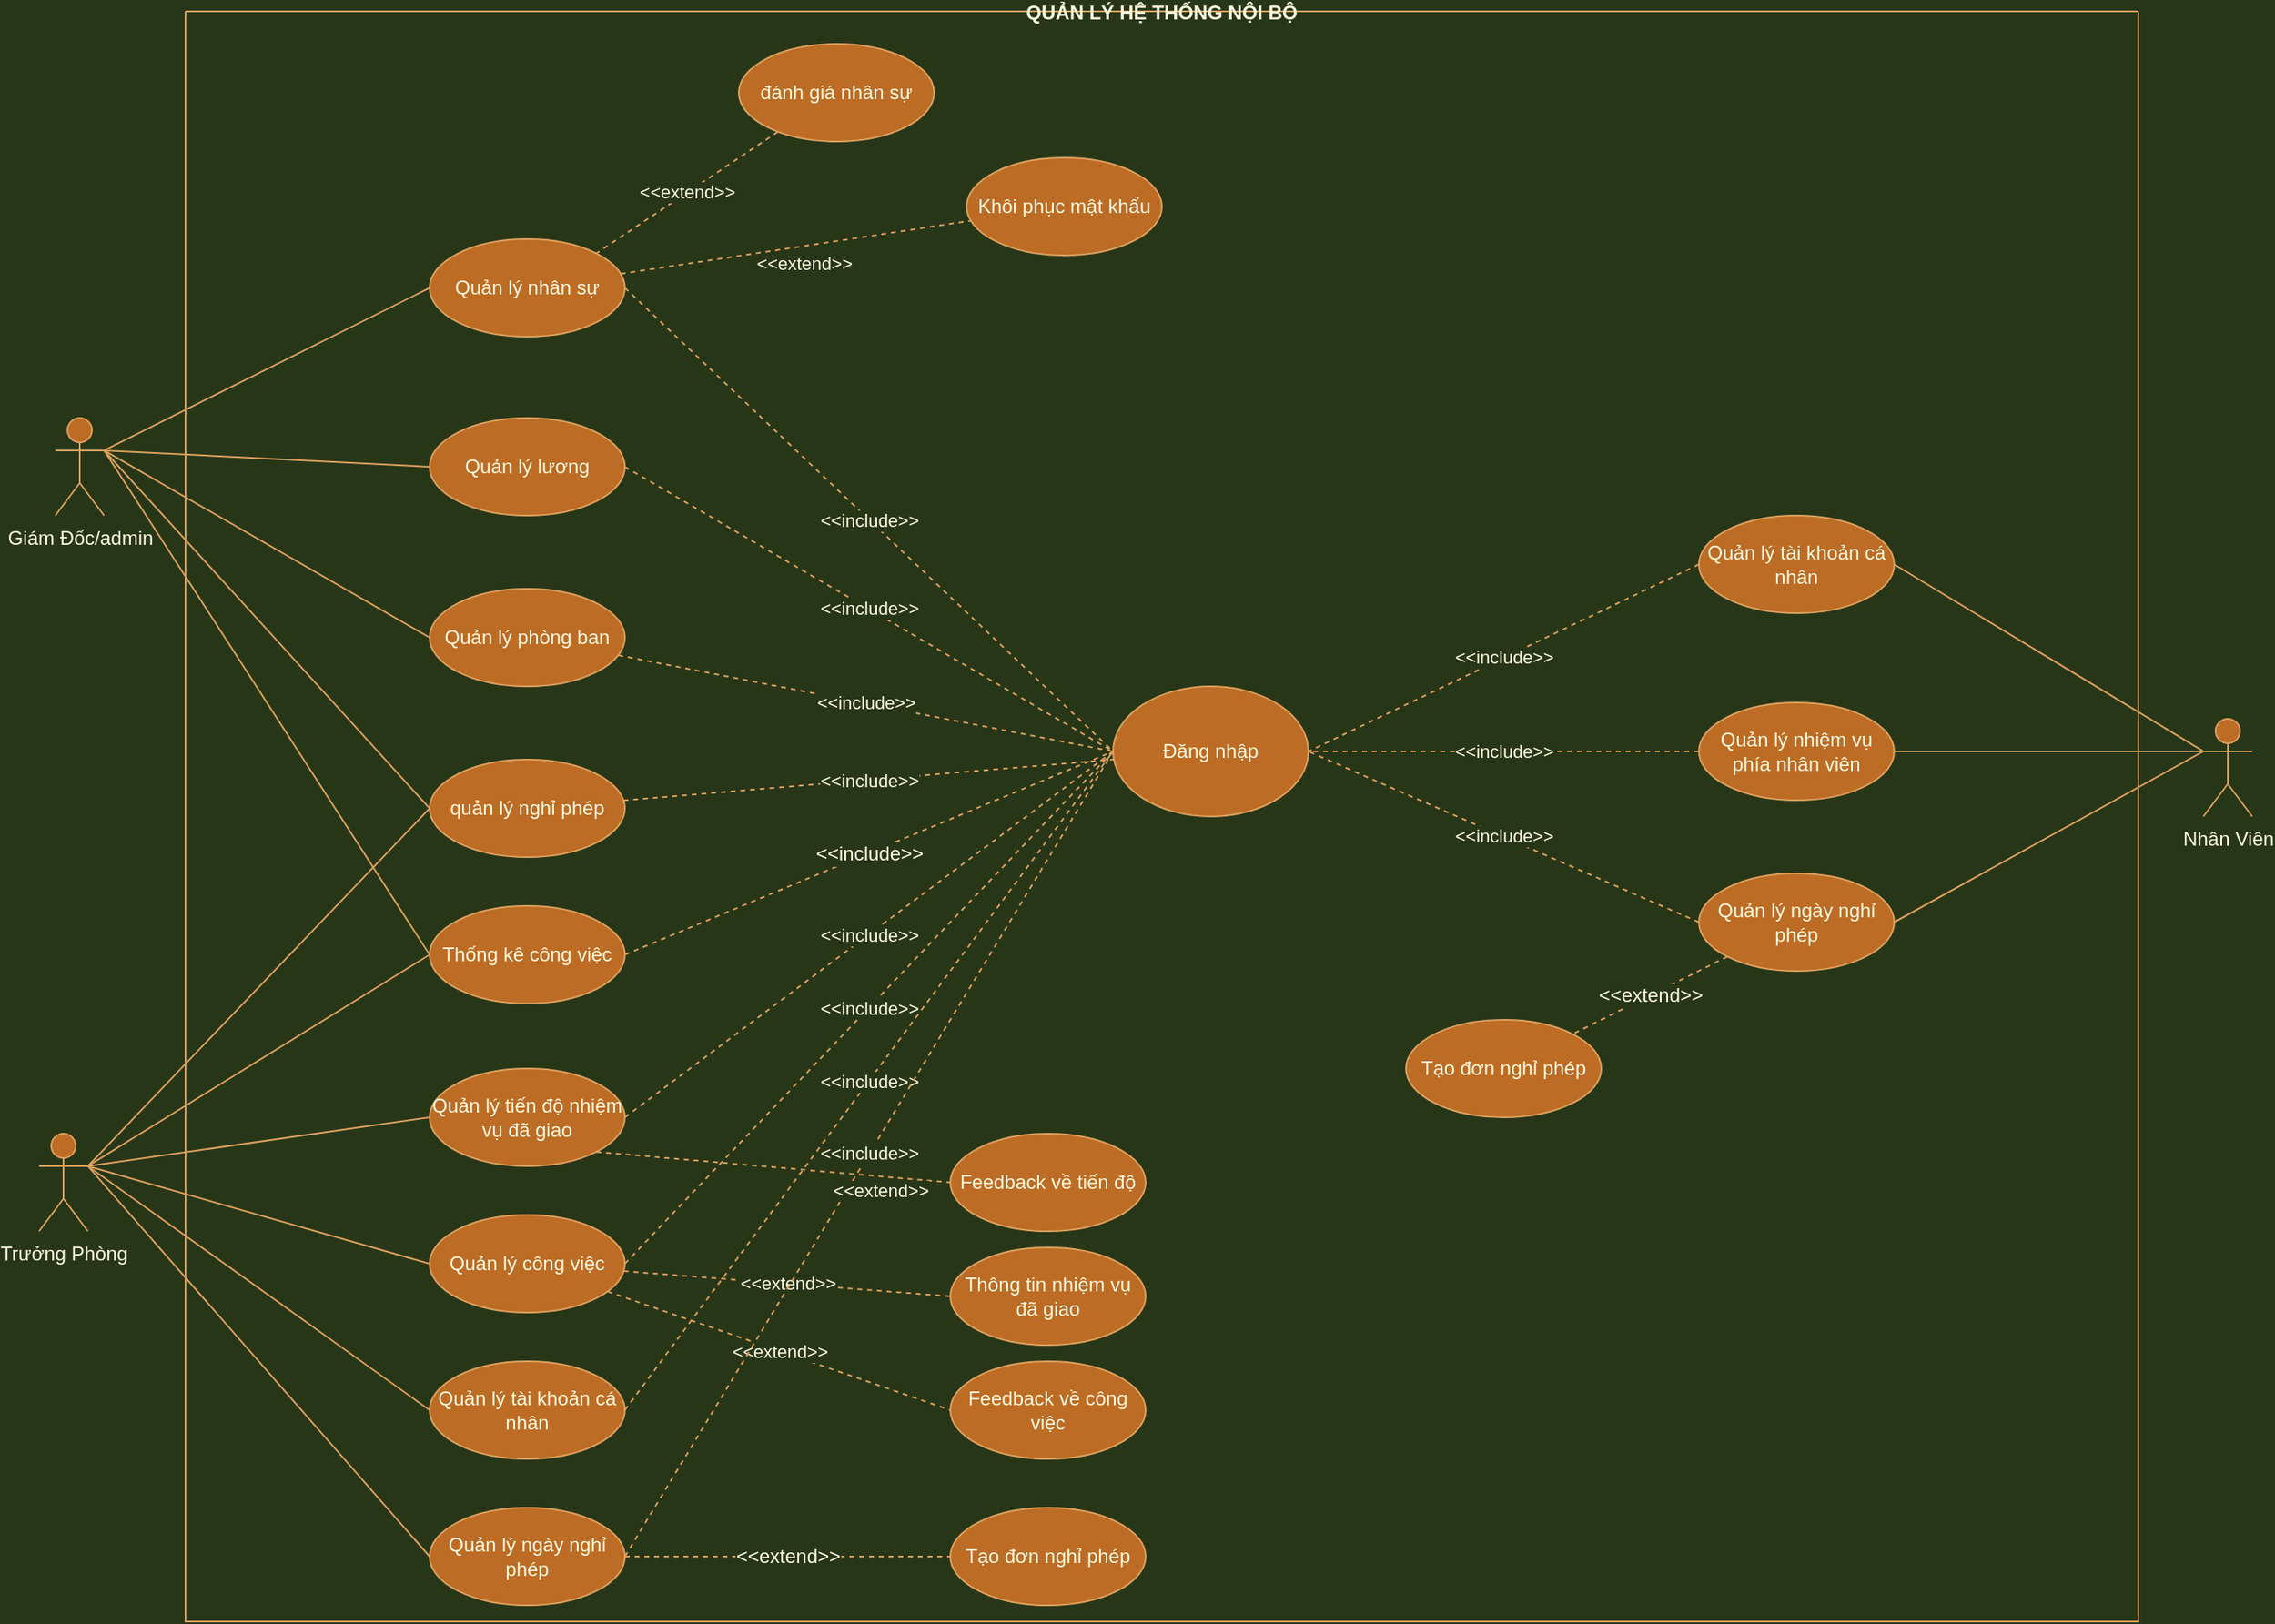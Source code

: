 <mxfile version="20.5.3" type="device"><diagram id="GiETbPcS35tN6zhyfI2g" name="Trang-1"><mxGraphModel dx="2031" dy="1189" grid="1" gridSize="10" guides="1" tooltips="1" connect="1" arrows="1" fold="1" page="1" pageScale="1" pageWidth="827" pageHeight="1169" background="#283618" math="0" shadow="0"><root><mxCell id="0"/><mxCell id="1" parent="0"/><mxCell id="dAQpzEV5HcNMmyBD3IPB-27" style="edgeStyle=none;rounded=0;orthogonalLoop=1;jettySize=auto;html=1;entryX=0;entryY=0.5;entryDx=0;entryDy=0;strokeColor=#DDA15E;endArrow=none;endFill=0;exitX=1;exitY=0.333;exitDx=0;exitDy=0;exitPerimeter=0;labelBackgroundColor=#283618;fontColor=#FEFAE0;" parent="1" source="phV2GJ7f50t31LZshXos-1" target="ZTMuqCtrgcy4OOB_CMcy-20" edge="1"><mxGeometry relative="1" as="geometry"/></mxCell><mxCell id="dAQpzEV5HcNMmyBD3IPB-34" style="edgeStyle=none;rounded=0;orthogonalLoop=1;jettySize=auto;html=1;entryX=0;entryY=0.5;entryDx=0;entryDy=0;strokeColor=#DDA15E;endArrow=none;endFill=0;exitX=1;exitY=0.333;exitDx=0;exitDy=0;exitPerimeter=0;labelBackgroundColor=#283618;fontColor=#FEFAE0;" parent="1" source="phV2GJ7f50t31LZshXos-1" target="dAQpzEV5HcNMmyBD3IPB-19" edge="1"><mxGeometry relative="1" as="geometry"/></mxCell><mxCell id="ZTMuqCtrgcy4OOB_CMcy-5" style="edgeStyle=none;rounded=0;orthogonalLoop=1;jettySize=auto;html=1;entryX=0;entryY=0.5;entryDx=0;entryDy=0;endArrow=none;endFill=0;exitX=1;exitY=0.333;exitDx=0;exitDy=0;exitPerimeter=0;labelBackgroundColor=#283618;strokeColor=#DDA15E;fontColor=#FEFAE0;" parent="1" source="phV2GJ7f50t31LZshXos-1" target="dAQpzEV5HcNMmyBD3IPB-23" edge="1"><mxGeometry relative="1" as="geometry"/></mxCell><mxCell id="H8R-4dPnPvoHGWvk-6CQ-13" style="edgeStyle=none;rounded=0;orthogonalLoop=1;jettySize=auto;html=1;exitX=1;exitY=0.333;exitDx=0;exitDy=0;exitPerimeter=0;entryX=0;entryY=0.5;entryDx=0;entryDy=0;strokeColor=#DDA15E;fontColor=#FEFAE0;endArrow=none;endFill=0;fillColor=#BC6C25;labelBackgroundColor=#283618;" parent="1" source="phV2GJ7f50t31LZshXos-1" target="H8R-4dPnPvoHGWvk-6CQ-12" edge="1"><mxGeometry relative="1" as="geometry"/></mxCell><mxCell id="H8R-4dPnPvoHGWvk-6CQ-23" style="rounded=0;orthogonalLoop=1;jettySize=auto;html=1;entryX=0;entryY=0.5;entryDx=0;entryDy=0;strokeColor=#DDA15E;fontColor=#FEFAE0;fillColor=#BC6C25;endArrow=none;endFill=0;labelBackgroundColor=#283618;exitX=1;exitY=0.333;exitDx=0;exitDy=0;exitPerimeter=0;" parent="1" source="phV2GJ7f50t31LZshXos-1" target="H8R-4dPnPvoHGWvk-6CQ-22" edge="1"><mxGeometry relative="1" as="geometry"/></mxCell><mxCell id="QoNhSnyAdRb73HrSx7_d-1" style="rounded=0;orthogonalLoop=1;jettySize=auto;html=1;exitX=1;exitY=0.333;exitDx=0;exitDy=0;exitPerimeter=0;entryX=0;entryY=0.5;entryDx=0;entryDy=0;endArrow=none;endFill=0;labelBackgroundColor=#283618;strokeColor=#DDA15E;fontColor=#FEFAE0;" parent="1" source="phV2GJ7f50t31LZshXos-1" target="H8R-4dPnPvoHGWvk-6CQ-44" edge="1"><mxGeometry relative="1" as="geometry"/></mxCell><mxCell id="phV2GJ7f50t31LZshXos-1" value="Trưởng Phòng" style="shape=umlActor;verticalLabelPosition=bottom;verticalAlign=top;html=1;outlineConnect=0;fillColor=#BC6C25;strokeColor=#DDA15E;fontColor=#FEFAE0;" parent="1" vertex="1"><mxGeometry x="80" y="720" width="30" height="60" as="geometry"/></mxCell><mxCell id="dAQpzEV5HcNMmyBD3IPB-26" style="rounded=0;orthogonalLoop=1;jettySize=auto;html=1;entryX=1;entryY=0.5;entryDx=0;entryDy=0;strokeColor=#DDA15E;endArrow=none;endFill=0;exitX=0;exitY=0.333;exitDx=0;exitDy=0;exitPerimeter=0;labelBackgroundColor=#283618;fontColor=#FEFAE0;" parent="1" source="phV2GJ7f50t31LZshXos-3" target="dAQpzEV5HcNMmyBD3IPB-25" edge="1"><mxGeometry relative="1" as="geometry"/></mxCell><mxCell id="dAQpzEV5HcNMmyBD3IPB-36" style="edgeStyle=none;rounded=0;orthogonalLoop=1;jettySize=auto;html=1;entryX=1;entryY=0.5;entryDx=0;entryDy=0;strokeColor=#DDA15E;endArrow=none;endFill=0;exitX=0;exitY=0.333;exitDx=0;exitDy=0;exitPerimeter=0;labelBackgroundColor=#283618;fontColor=#FEFAE0;" parent="1" source="phV2GJ7f50t31LZshXos-3" target="dAQpzEV5HcNMmyBD3IPB-35" edge="1"><mxGeometry relative="1" as="geometry"><mxPoint x="1320" y="280" as="sourcePoint"/><mxPoint x="1510" y="480" as="targetPoint"/></mxGeometry></mxCell><mxCell id="H8R-4dPnPvoHGWvk-6CQ-15" style="edgeStyle=none;rounded=0;orthogonalLoop=1;jettySize=auto;html=1;entryX=1;entryY=0.5;entryDx=0;entryDy=0;strokeColor=#DDA15E;fontColor=#FEFAE0;endArrow=none;endFill=0;fillColor=#BC6C25;labelBackgroundColor=#283618;exitX=0;exitY=0.333;exitDx=0;exitDy=0;exitPerimeter=0;" parent="1" source="phV2GJ7f50t31LZshXos-3" target="H8R-4dPnPvoHGWvk-6CQ-14" edge="1"><mxGeometry relative="1" as="geometry"/></mxCell><mxCell id="phV2GJ7f50t31LZshXos-3" value="Nhân Viên" style="shape=umlActor;verticalLabelPosition=bottom;verticalAlign=top;html=1;outlineConnect=0;fillColor=#BC6C25;strokeColor=#DDA15E;fontColor=#FEFAE0;" parent="1" vertex="1"><mxGeometry x="1410" y="465" width="30" height="60" as="geometry"/></mxCell><mxCell id="dAQpzEV5HcNMmyBD3IPB-4" style="rounded=0;orthogonalLoop=1;jettySize=auto;html=1;entryX=0;entryY=0.5;entryDx=0;entryDy=0;endArrow=none;endFill=0;exitX=1;exitY=0.333;exitDx=0;exitDy=0;exitPerimeter=0;labelBackgroundColor=#283618;strokeColor=#DDA15E;fontColor=#FEFAE0;" parent="1" source="phV2GJ7f50t31LZshXos-4" target="dAQpzEV5HcNMmyBD3IPB-15" edge="1"><mxGeometry relative="1" as="geometry"><mxPoint x="340.0" y="310" as="targetPoint"/></mxGeometry></mxCell><mxCell id="dAQpzEV5HcNMmyBD3IPB-6" style="rounded=0;orthogonalLoop=1;jettySize=auto;html=1;exitX=1;exitY=0.333;exitDx=0;exitDy=0;exitPerimeter=0;entryX=0;entryY=0.5;entryDx=0;entryDy=0;strokeColor=none;labelBackgroundColor=#283618;fontColor=#FEFAE0;" parent="1" source="phV2GJ7f50t31LZshXos-4" edge="1"><mxGeometry relative="1" as="geometry"><mxPoint x="340.0" y="420" as="targetPoint"/></mxGeometry></mxCell><mxCell id="dAQpzEV5HcNMmyBD3IPB-29" style="edgeStyle=none;rounded=0;orthogonalLoop=1;jettySize=auto;html=1;entryX=0;entryY=0.5;entryDx=0;entryDy=0;strokeColor=#DDA15E;endArrow=none;endFill=0;exitX=1;exitY=0.333;exitDx=0;exitDy=0;exitPerimeter=0;labelBackgroundColor=#283618;fontColor=#FEFAE0;" parent="1" source="phV2GJ7f50t31LZshXos-4" target="dAQpzEV5HcNMmyBD3IPB-16" edge="1"><mxGeometry relative="1" as="geometry"/></mxCell><mxCell id="ZTMuqCtrgcy4OOB_CMcy-1" style="rounded=0;orthogonalLoop=1;jettySize=auto;html=1;entryX=0;entryY=0.5;entryDx=0;entryDy=0;endArrow=none;endFill=0;exitX=1;exitY=0.333;exitDx=0;exitDy=0;exitPerimeter=0;labelBackgroundColor=#283618;strokeColor=#DDA15E;fontColor=#FEFAE0;" parent="1" source="phV2GJ7f50t31LZshXos-4" target="dAQpzEV5HcNMmyBD3IPB-31" edge="1"><mxGeometry relative="1" as="geometry"/></mxCell><mxCell id="ZTMuqCtrgcy4OOB_CMcy-4" style="edgeStyle=none;rounded=0;orthogonalLoop=1;jettySize=auto;html=1;entryX=0;entryY=0.5;entryDx=0;entryDy=0;endArrow=none;endFill=0;exitX=1;exitY=0.333;exitDx=0;exitDy=0;exitPerimeter=0;labelBackgroundColor=#283618;strokeColor=#DDA15E;fontColor=#FEFAE0;" parent="1" source="phV2GJ7f50t31LZshXos-4" target="dAQpzEV5HcNMmyBD3IPB-23" edge="1"><mxGeometry relative="1" as="geometry"/></mxCell><mxCell id="H8R-4dPnPvoHGWvk-6CQ-45" style="edgeStyle=none;rounded=0;orthogonalLoop=1;jettySize=auto;html=1;exitX=1;exitY=0.333;exitDx=0;exitDy=0;exitPerimeter=0;entryX=0;entryY=0.5;entryDx=0;entryDy=0;labelBackgroundColor=#283618;strokeColor=#DDA15E;fontSize=12;fontColor=#FEFAE0;endArrow=none;endFill=0;fillColor=#BC6C25;" parent="1" source="phV2GJ7f50t31LZshXos-4" target="H8R-4dPnPvoHGWvk-6CQ-44" edge="1"><mxGeometry relative="1" as="geometry"/></mxCell><mxCell id="phV2GJ7f50t31LZshXos-4" value="Giám Đốc/admin" style="shape=umlActor;verticalLabelPosition=bottom;verticalAlign=top;html=1;outlineConnect=0;fillColor=#BC6C25;strokeColor=#DDA15E;fontColor=#FEFAE0;" parent="1" vertex="1"><mxGeometry x="90" y="280" width="30" height="60" as="geometry"/></mxCell><mxCell id="dAQpzEV5HcNMmyBD3IPB-12" value="Đăng nhập" style="ellipse;whiteSpace=wrap;html=1;fillColor=#BC6C25;strokeColor=#DDA15E;fontColor=#FEFAE0;" parent="1" vertex="1"><mxGeometry x="740" y="445" width="120" height="80" as="geometry"/></mxCell><mxCell id="ZTMuqCtrgcy4OOB_CMcy-10" value="&amp;lt;&amp;lt;include&amp;gt;&amp;gt;" style="edgeStyle=none;rounded=0;orthogonalLoop=1;jettySize=auto;html=1;entryX=0;entryY=0.5;entryDx=0;entryDy=0;dashed=1;endArrow=none;endFill=0;labelBackgroundColor=#283618;strokeColor=#DDA15E;fontColor=#FEFAE0;exitX=1;exitY=0.5;exitDx=0;exitDy=0;" parent="1" source="dAQpzEV5HcNMmyBD3IPB-15" target="dAQpzEV5HcNMmyBD3IPB-12" edge="1"><mxGeometry relative="1" as="geometry"/></mxCell><mxCell id="ZTMuqCtrgcy4OOB_CMcy-19" value="&amp;lt;&amp;lt;extend&amp;gt;&amp;gt;" style="edgeStyle=none;rounded=0;orthogonalLoop=1;jettySize=auto;html=1;dashed=1;endArrow=none;endFill=0;labelBackgroundColor=#283618;strokeColor=#DDA15E;fontColor=#FEFAE0;" parent="1" source="dAQpzEV5HcNMmyBD3IPB-15" target="ZTMuqCtrgcy4OOB_CMcy-18" edge="1"><mxGeometry x="0.028" y="-11" relative="1" as="geometry"><mxPoint as="offset"/></mxGeometry></mxCell><mxCell id="dAQpzEV5HcNMmyBD3IPB-15" value="Quản lý nhân sự" style="ellipse;whiteSpace=wrap;html=1;fillColor=#BC6C25;strokeColor=#DDA15E;fontColor=#FEFAE0;" parent="1" vertex="1"><mxGeometry x="320" y="170" width="120" height="60" as="geometry"/></mxCell><mxCell id="ZTMuqCtrgcy4OOB_CMcy-13" value="&amp;lt;&amp;lt;include&amp;gt;&amp;gt;" style="edgeStyle=none;rounded=0;orthogonalLoop=1;jettySize=auto;html=1;dashed=1;endArrow=none;endFill=0;entryX=0;entryY=0.5;entryDx=0;entryDy=0;labelBackgroundColor=#283618;strokeColor=#DDA15E;fontColor=#FEFAE0;" parent="1" source="dAQpzEV5HcNMmyBD3IPB-16" target="dAQpzEV5HcNMmyBD3IPB-12" edge="1"><mxGeometry relative="1" as="geometry"><mxPoint x="670" y="500" as="targetPoint"/></mxGeometry></mxCell><mxCell id="dAQpzEV5HcNMmyBD3IPB-16" value="Quản lý phòng ban" style="ellipse;whiteSpace=wrap;html=1;fillColor=#BC6C25;strokeColor=#DDA15E;fontColor=#FEFAE0;" parent="1" vertex="1"><mxGeometry x="320" y="385" width="120" height="60" as="geometry"/></mxCell><mxCell id="ZTMuqCtrgcy4OOB_CMcy-15" value="&amp;lt;&amp;lt;include&amp;gt;&amp;gt;" style="edgeStyle=none;rounded=0;orthogonalLoop=1;jettySize=auto;html=1;entryX=0;entryY=0.5;entryDx=0;entryDy=0;dashed=1;endArrow=none;endFill=0;labelBackgroundColor=#283618;strokeColor=#DDA15E;fontColor=#FEFAE0;exitX=1;exitY=0.5;exitDx=0;exitDy=0;" parent="1" source="dAQpzEV5HcNMmyBD3IPB-19" target="dAQpzEV5HcNMmyBD3IPB-12" edge="1"><mxGeometry relative="1" as="geometry"/></mxCell><mxCell id="ax5FGe-FFvuoaq9dwRGL-4" value="&amp;lt;&amp;lt;extend&amp;gt;&amp;gt;" style="rounded=0;orthogonalLoop=1;jettySize=auto;html=1;entryX=0;entryY=0.5;entryDx=0;entryDy=0;dashed=1;endArrow=none;endFill=0;labelBackgroundColor=#283618;strokeColor=#DDA15E;fontColor=#FEFAE0;" parent="1" source="dAQpzEV5HcNMmyBD3IPB-19" target="ax5FGe-FFvuoaq9dwRGL-2" edge="1"><mxGeometry relative="1" as="geometry"/></mxCell><mxCell id="QoNhSnyAdRb73HrSx7_d-3" value="&amp;lt;&amp;lt;extend&amp;gt;&amp;gt;" style="rounded=0;orthogonalLoop=1;jettySize=auto;html=1;strokeColor=#DDA15E;fontColor=#FEFAE0;fillColor=#BC6C25;dashed=1;endArrow=none;endFill=0;entryX=0;entryY=0.5;entryDx=0;entryDy=0;labelBackgroundColor=#283618;" parent="1" source="dAQpzEV5HcNMmyBD3IPB-19" target="QoNhSnyAdRb73HrSx7_d-4" edge="1"><mxGeometry relative="1" as="geometry"/></mxCell><mxCell id="dAQpzEV5HcNMmyBD3IPB-19" value="Quản lý công việc" style="ellipse;whiteSpace=wrap;html=1;fillColor=#BC6C25;strokeColor=#DDA15E;fontColor=#FEFAE0;" parent="1" vertex="1"><mxGeometry x="320" y="770" width="120" height="60" as="geometry"/></mxCell><mxCell id="ZTMuqCtrgcy4OOB_CMcy-14" value="&amp;lt;&amp;lt;include&amp;gt;&amp;gt;" style="edgeStyle=none;rounded=0;orthogonalLoop=1;jettySize=auto;html=1;dashed=1;endArrow=none;endFill=0;labelBackgroundColor=#283618;strokeColor=#DDA15E;fontColor=#FEFAE0;" parent="1" source="dAQpzEV5HcNMmyBD3IPB-23" target="dAQpzEV5HcNMmyBD3IPB-12" edge="1"><mxGeometry relative="1" as="geometry"/></mxCell><mxCell id="dAQpzEV5HcNMmyBD3IPB-23" value="quản lý nghỉ phép" style="ellipse;whiteSpace=wrap;html=1;fillColor=#BC6C25;strokeColor=#DDA15E;fontColor=#FEFAE0;" parent="1" vertex="1"><mxGeometry x="320" y="490" width="120" height="60" as="geometry"/></mxCell><mxCell id="ZTMuqCtrgcy4OOB_CMcy-16" value="&amp;lt;&amp;lt;include&amp;gt;&amp;gt;" style="edgeStyle=none;rounded=0;orthogonalLoop=1;jettySize=auto;html=1;entryX=1;entryY=0.5;entryDx=0;entryDy=0;dashed=1;endArrow=none;endFill=0;exitX=0;exitY=0.5;exitDx=0;exitDy=0;labelBackgroundColor=#283618;strokeColor=#DDA15E;fontColor=#FEFAE0;" parent="1" source="dAQpzEV5HcNMmyBD3IPB-25" target="dAQpzEV5HcNMmyBD3IPB-12" edge="1"><mxGeometry relative="1" as="geometry"/></mxCell><mxCell id="ZTMuqCtrgcy4OOB_CMcy-9" value="&amp;lt;&amp;lt;include&amp;gt;&amp;gt;" style="edgeStyle=none;rounded=0;orthogonalLoop=1;jettySize=auto;html=1;entryX=0;entryY=0.5;entryDx=0;entryDy=0;endArrow=none;endFill=0;dashed=1;labelBackgroundColor=#283618;strokeColor=#DDA15E;fontColor=#FEFAE0;exitX=1;exitY=0.5;exitDx=0;exitDy=0;" parent="1" source="dAQpzEV5HcNMmyBD3IPB-31" target="dAQpzEV5HcNMmyBD3IPB-12" edge="1"><mxGeometry relative="1" as="geometry"/></mxCell><mxCell id="dAQpzEV5HcNMmyBD3IPB-31" value="Quản lý lương" style="ellipse;whiteSpace=wrap;html=1;fillColor=#BC6C25;strokeColor=#DDA15E;fontColor=#FEFAE0;" parent="1" vertex="1"><mxGeometry x="320" y="280" width="120" height="60" as="geometry"/></mxCell><mxCell id="dAQpzEV5HcNMmyBD3IPB-33" value="&amp;lt;&amp;lt;extend&amp;gt;&amp;gt;" style="edgeStyle=none;rounded=0;orthogonalLoop=1;jettySize=auto;html=1;entryX=1;entryY=0;entryDx=0;entryDy=0;strokeColor=#DDA15E;endArrow=none;endFill=0;dashed=1;labelBackgroundColor=#283618;fontColor=#FEFAE0;" parent="1" source="dAQpzEV5HcNMmyBD3IPB-32" target="dAQpzEV5HcNMmyBD3IPB-15" edge="1"><mxGeometry relative="1" as="geometry"/></mxCell><mxCell id="dAQpzEV5HcNMmyBD3IPB-32" value="đánh giá nhân sự" style="ellipse;whiteSpace=wrap;html=1;fillColor=#BC6C25;strokeColor=#DDA15E;fontColor=#FEFAE0;" parent="1" vertex="1"><mxGeometry x="510" y="50" width="120" height="60" as="geometry"/></mxCell><mxCell id="ZTMuqCtrgcy4OOB_CMcy-17" value="&amp;lt;&amp;lt;include&amp;gt;&amp;gt;" style="edgeStyle=none;rounded=0;orthogonalLoop=1;jettySize=auto;html=1;entryX=1;entryY=0.5;entryDx=0;entryDy=0;dashed=1;endArrow=none;endFill=0;exitX=0;exitY=0.5;exitDx=0;exitDy=0;labelBackgroundColor=#283618;strokeColor=#DDA15E;fontColor=#FEFAE0;" parent="1" source="dAQpzEV5HcNMmyBD3IPB-35" target="dAQpzEV5HcNMmyBD3IPB-12" edge="1"><mxGeometry relative="1" as="geometry"/></mxCell><mxCell id="ZTMuqCtrgcy4OOB_CMcy-6" style="edgeStyle=none;rounded=0;orthogonalLoop=1;jettySize=auto;html=1;exitX=1;exitY=1;exitDx=0;exitDy=0;endArrow=none;endFill=0;labelBackgroundColor=#283618;strokeColor=#DDA15E;fontColor=#FEFAE0;" parent="1" source="dAQpzEV5HcNMmyBD3IPB-31" target="dAQpzEV5HcNMmyBD3IPB-31" edge="1"><mxGeometry relative="1" as="geometry"/></mxCell><mxCell id="ZTMuqCtrgcy4OOB_CMcy-18" value="Khôi phục mật khẩu" style="ellipse;whiteSpace=wrap;html=1;fillColor=#BC6C25;strokeColor=#DDA15E;fontColor=#FEFAE0;" parent="1" vertex="1"><mxGeometry x="650" y="120" width="120" height="60" as="geometry"/></mxCell><mxCell id="H8R-4dPnPvoHGWvk-6CQ-1" value="&amp;lt;&amp;lt;include&amp;gt;&amp;gt;" style="rounded=0;orthogonalLoop=1;jettySize=auto;html=1;entryX=0;entryY=0.5;entryDx=0;entryDy=0;dashed=1;labelBackgroundColor=#283618;strokeColor=#DDA15E;fontColor=#FEFAE0;endArrow=none;endFill=0;exitX=1;exitY=0.5;exitDx=0;exitDy=0;" parent="1" source="ZTMuqCtrgcy4OOB_CMcy-20" target="dAQpzEV5HcNMmyBD3IPB-12" edge="1"><mxGeometry relative="1" as="geometry"/></mxCell><mxCell id="ZTMuqCtrgcy4OOB_CMcy-20" value="Quản lý tài khoản cá nhân" style="ellipse;whiteSpace=wrap;html=1;fillColor=#BC6C25;strokeColor=#DDA15E;fontColor=#FEFAE0;" parent="1" vertex="1"><mxGeometry x="320" y="860" width="120" height="60" as="geometry"/></mxCell><mxCell id="H8R-4dPnPvoHGWvk-6CQ-3" value="Tạo đơn nghỉ phép" style="ellipse;whiteSpace=wrap;html=1;strokeColor=#DDA15E;fontColor=#FEFAE0;fillColor=#BC6C25;" parent="1" vertex="1"><mxGeometry x="920" y="650" width="120" height="60" as="geometry"/></mxCell><mxCell id="H8R-4dPnPvoHGWvk-6CQ-20" value="&lt;span style=&quot;background-color: rgb(40, 54, 24);&quot;&gt;&amp;lt;&amp;lt;include&amp;gt;&amp;gt;&lt;/span&gt;" style="edgeStyle=none;rounded=0;orthogonalLoop=1;jettySize=auto;html=1;entryX=0;entryY=0.5;entryDx=0;entryDy=0;strokeColor=#DDA15E;fontColor=#FEFAE0;endArrow=none;endFill=0;fillColor=#BC6C25;dashed=1;labelBackgroundColor=#283618;exitX=1;exitY=0.5;exitDx=0;exitDy=0;" parent="1" source="H8R-4dPnPvoHGWvk-6CQ-12" target="dAQpzEV5HcNMmyBD3IPB-12" edge="1"><mxGeometry relative="1" as="geometry"/></mxCell><mxCell id="H8R-4dPnPvoHGWvk-6CQ-12" value="Quản lý tiến độ nhiệm vụ đã giao" style="ellipse;whiteSpace=wrap;html=1;strokeColor=#DDA15E;fontColor=#FEFAE0;fillColor=#BC6C25;" parent="1" vertex="1"><mxGeometry x="320" y="680" width="120" height="60" as="geometry"/></mxCell><mxCell id="H8R-4dPnPvoHGWvk-6CQ-21" value="&lt;span style=&quot;background-color: rgb(40, 54, 24);&quot;&gt;&amp;lt;&amp;lt;include&amp;gt;&amp;gt;&lt;/span&gt;" style="rounded=0;orthogonalLoop=1;jettySize=auto;html=1;entryX=1;entryY=0.5;entryDx=0;entryDy=0;strokeColor=#DDA15E;fontColor=#FEFAE0;fillColor=#BC6C25;dashed=1;labelBackgroundColor=#283618;endArrow=none;endFill=0;exitX=0;exitY=0.5;exitDx=0;exitDy=0;" parent="1" source="H8R-4dPnPvoHGWvk-6CQ-14" target="dAQpzEV5HcNMmyBD3IPB-12" edge="1"><mxGeometry relative="1" as="geometry"/></mxCell><mxCell id="H8R-4dPnPvoHGWvk-6CQ-41" value="&amp;lt;&amp;lt;extend&amp;gt;&amp;gt;" style="edgeStyle=none;rounded=0;orthogonalLoop=1;jettySize=auto;html=1;entryX=1;entryY=0;entryDx=0;entryDy=0;labelBackgroundColor=#283618;strokeColor=#DDA15E;fontSize=12;fontColor=#FEFAE0;endArrow=none;endFill=0;fillColor=#BC6C25;dashed=1;" parent="1" source="H8R-4dPnPvoHGWvk-6CQ-14" target="H8R-4dPnPvoHGWvk-6CQ-3" edge="1"><mxGeometry relative="1" as="geometry"/></mxCell><mxCell id="H8R-4dPnPvoHGWvk-6CQ-14" value="Quản lý ngày nghỉ phép" style="ellipse;whiteSpace=wrap;html=1;strokeColor=#DDA15E;fontColor=#FEFAE0;fillColor=#BC6C25;" parent="1" vertex="1"><mxGeometry x="1100" y="560" width="120" height="60" as="geometry"/></mxCell><mxCell id="H8R-4dPnPvoHGWvk-6CQ-24" value="&amp;lt;&amp;lt;include&amp;gt;&amp;gt;" style="edgeStyle=none;rounded=0;orthogonalLoop=1;jettySize=auto;html=1;entryX=0;entryY=0.5;entryDx=0;entryDy=0;strokeColor=#DDA15E;fontColor=#FEFAE0;endArrow=none;endFill=0;fillColor=#BC6C25;exitX=1;exitY=0.5;exitDx=0;exitDy=0;labelBackgroundColor=#283618;startArrow=none;startFill=0;dashed=1;" parent="1" source="H8R-4dPnPvoHGWvk-6CQ-22" target="dAQpzEV5HcNMmyBD3IPB-12" edge="1"><mxGeometry relative="1" as="geometry"/></mxCell><mxCell id="H8R-4dPnPvoHGWvk-6CQ-22" value="Quản lý ngày nghỉ phép" style="ellipse;whiteSpace=wrap;html=1;strokeColor=#DDA15E;fontColor=#FEFAE0;fillColor=#BC6C25;" parent="1" vertex="1"><mxGeometry x="320" y="950" width="120" height="60" as="geometry"/></mxCell><mxCell id="H8R-4dPnPvoHGWvk-6CQ-35" value="&amp;lt;&amp;lt;extend&amp;gt;&amp;gt;" style="edgeStyle=none;rounded=0;orthogonalLoop=1;jettySize=auto;html=1;dashed=1;endArrow=none;endFill=0;labelBackgroundColor=#283618;strokeColor=#DDA15E;fontColor=#FEFAE0;exitX=1;exitY=1;exitDx=0;exitDy=0;entryX=0;entryY=0.5;entryDx=0;entryDy=0;" parent="1" source="H8R-4dPnPvoHGWvk-6CQ-12" target="H8R-4dPnPvoHGWvk-6CQ-34" edge="1"><mxGeometry x="0.613" y="-9" relative="1" as="geometry"><mxPoint as="offset"/><mxPoint x="612.002" y="706.409" as="sourcePoint"/><mxPoint x="827.029" y="673.59" as="targetPoint"/></mxGeometry></mxCell><mxCell id="H8R-4dPnPvoHGWvk-6CQ-42" value="&amp;lt;&amp;lt;extend&amp;gt;&amp;gt;" style="edgeStyle=none;rounded=0;orthogonalLoop=1;jettySize=auto;html=1;entryX=0;entryY=0.5;entryDx=0;entryDy=0;labelBackgroundColor=#283618;strokeColor=#DDA15E;fontSize=12;fontColor=#FEFAE0;endArrow=none;endFill=0;fillColor=#BC6C25;dashed=1;exitX=1;exitY=0.5;exitDx=0;exitDy=0;" parent="1" source="H8R-4dPnPvoHGWvk-6CQ-22" target="H8R-4dPnPvoHGWvk-6CQ-36" edge="1"><mxGeometry relative="1" as="geometry"><mxPoint x="545.144" y="920.003" as="sourcePoint"/><mxPoint x="449.996" y="967.577" as="targetPoint"/></mxGeometry></mxCell><mxCell id="H8R-4dPnPvoHGWvk-6CQ-47" value="&amp;lt;&amp;lt;include&amp;gt;&amp;gt;" style="edgeStyle=none;rounded=0;orthogonalLoop=1;jettySize=auto;html=1;entryX=0;entryY=0.5;entryDx=0;entryDy=0;labelBackgroundColor=#283618;strokeColor=#DDA15E;fontSize=12;fontColor=#FEFAE0;endArrow=none;endFill=0;fillColor=#BC6C25;exitX=1;exitY=0.5;exitDx=0;exitDy=0;exitPerimeter=0;dashed=1;" parent="1" source="H8R-4dPnPvoHGWvk-6CQ-44" target="dAQpzEV5HcNMmyBD3IPB-12" edge="1"><mxGeometry relative="1" as="geometry"/></mxCell><mxCell id="H8R-4dPnPvoHGWvk-6CQ-44" value="Thống kê công việc" style="ellipse;whiteSpace=wrap;html=1;strokeColor=#DDA15E;fontSize=12;fontColor=#FEFAE0;fillColor=#BC6C25;" parent="1" vertex="1"><mxGeometry x="320" y="580" width="120" height="60" as="geometry"/></mxCell><mxCell id="Dc5PZdROl5Aj1TnScKZF-2" value="QUẢN LÝ HỆ THỐNG NỘI BỘ" style="swimlane;startSize=0;fillColor=#BC6C25;strokeColor=#DDA15E;fontColor=#FEFAE0;" parent="1" vertex="1"><mxGeometry x="170" y="30" width="1200" height="990" as="geometry"/></mxCell><mxCell id="H8R-4dPnPvoHGWvk-6CQ-34" value="Feedback về tiến độ" style="ellipse;whiteSpace=wrap;html=1;fillColor=#BC6C25;strokeColor=#DDA15E;fontColor=#FEFAE0;" parent="Dc5PZdROl5Aj1TnScKZF-2" vertex="1"><mxGeometry x="470" y="690" width="120" height="60" as="geometry"/></mxCell><mxCell id="H8R-4dPnPvoHGWvk-6CQ-36" value="Tạo đơn nghỉ phép" style="ellipse;whiteSpace=wrap;html=1;strokeColor=#DDA15E;fontColor=#FEFAE0;fillColor=#BC6C25;" parent="Dc5PZdROl5Aj1TnScKZF-2" vertex="1"><mxGeometry x="470" y="920" width="120" height="60" as="geometry"/></mxCell><mxCell id="ax5FGe-FFvuoaq9dwRGL-2" value="Feedback về công việc" style="ellipse;whiteSpace=wrap;html=1;strokeColor=#DDA15E;fontColor=#FEFAE0;fillColor=#BC6C25;" parent="Dc5PZdROl5Aj1TnScKZF-2" vertex="1"><mxGeometry x="470" y="830" width="120" height="60" as="geometry"/></mxCell><mxCell id="QoNhSnyAdRb73HrSx7_d-4" value="Thông tin nhiệm vụ đã giao" style="ellipse;whiteSpace=wrap;html=1;strokeColor=#DDA15E;fontColor=#FEFAE0;fillColor=#BC6C25;" parent="Dc5PZdROl5Aj1TnScKZF-2" vertex="1"><mxGeometry x="470" y="760" width="120" height="60" as="geometry"/></mxCell><mxCell id="dAQpzEV5HcNMmyBD3IPB-35" value="Quản lý nhiệm vụ phía nhân viên" style="ellipse;whiteSpace=wrap;html=1;fillColor=#BC6C25;strokeColor=#DDA15E;fontColor=#FEFAE0;" parent="Dc5PZdROl5Aj1TnScKZF-2" vertex="1"><mxGeometry x="930" y="425" width="120" height="60" as="geometry"/></mxCell><mxCell id="dAQpzEV5HcNMmyBD3IPB-25" value="Quản lý tài khoản cá nhân" style="ellipse;whiteSpace=wrap;html=1;fillColor=#BC6C25;strokeColor=#DDA15E;fontColor=#FEFAE0;" parent="Dc5PZdROl5Aj1TnScKZF-2" vertex="1"><mxGeometry x="930" y="310" width="120" height="60" as="geometry"/></mxCell></root></mxGraphModel></diagram></mxfile>